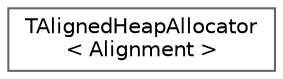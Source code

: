 digraph "Graphical Class Hierarchy"
{
 // INTERACTIVE_SVG=YES
 // LATEX_PDF_SIZE
  bgcolor="transparent";
  edge [fontname=Helvetica,fontsize=10,labelfontname=Helvetica,labelfontsize=10];
  node [fontname=Helvetica,fontsize=10,shape=box,height=0.2,width=0.4];
  rankdir="LR";
  Node0 [id="Node000000",label="TAlignedHeapAllocator\l\< Alignment \>",height=0.2,width=0.4,color="grey40", fillcolor="white", style="filled",URL="$d8/db2/classTAlignedHeapAllocator.html",tooltip="The indirect allocation policy always allocates the elements indirectly."];
}
